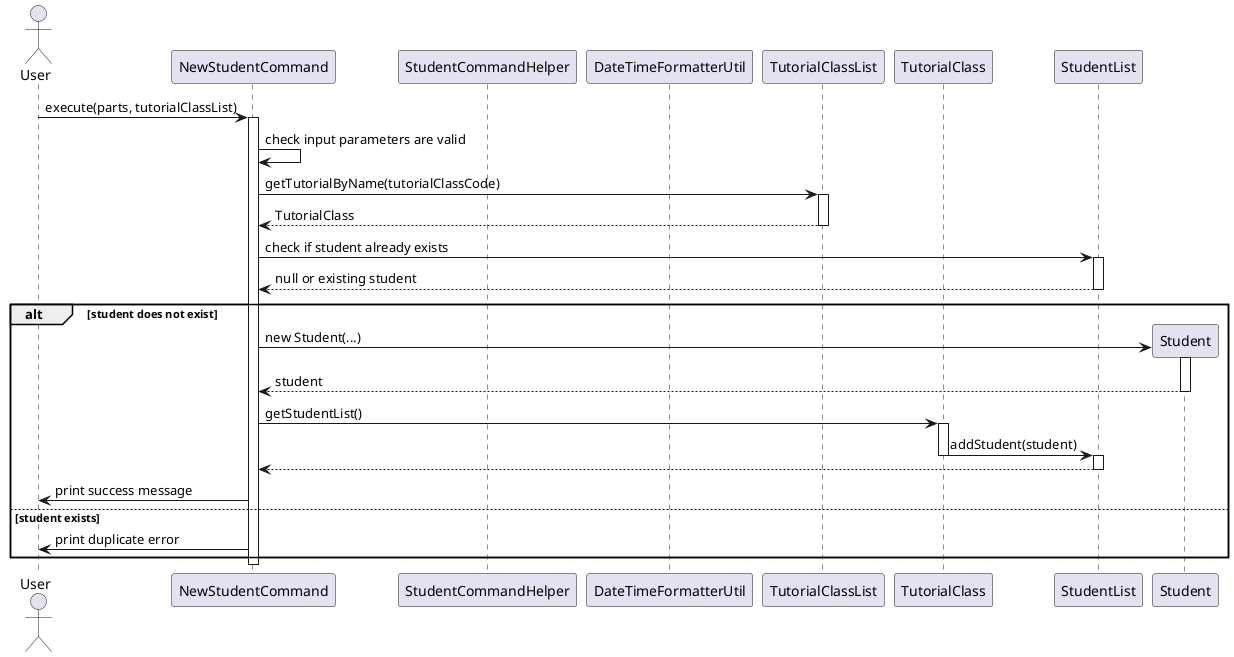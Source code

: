@startuml
actor User

participant "NewStudentCommand" as NSC
participant "StudentCommandHelper" as Helper
participant "DateTimeFormatterUtil" as DateUtil
participant "TutorialClassList" as TCL
participant "TutorialClass" as TC
participant "StudentList" as SL
participant "Student" as S

User -> NSC: execute(parts, tutorialClassList)
activate NSC

NSC -> NSC: check input parameters are valid

NSC -> TCL: getTutorialByName(tutorialClassCode)
activate TCL
TCL --> NSC: TutorialClass
deactivate TCL


NSC -> SL: check if student already exists
activate SL
SL --> NSC: null or existing student
deactivate SL

alt student does not exist
    create S
    NSC -> S: new Student(...)
    activate S
    S --> NSC: student
    deactivate S

    NSC -> TC: getStudentList()
    activate TC
    TC -> SL: addStudent(student)
    deactivate TC
    activate SL
    SL --> NSC:
    deactivate SL

    NSC -> User: print success message
else student exists
    NSC -> User: print duplicate error
end

deactivate NSC
@enduml
